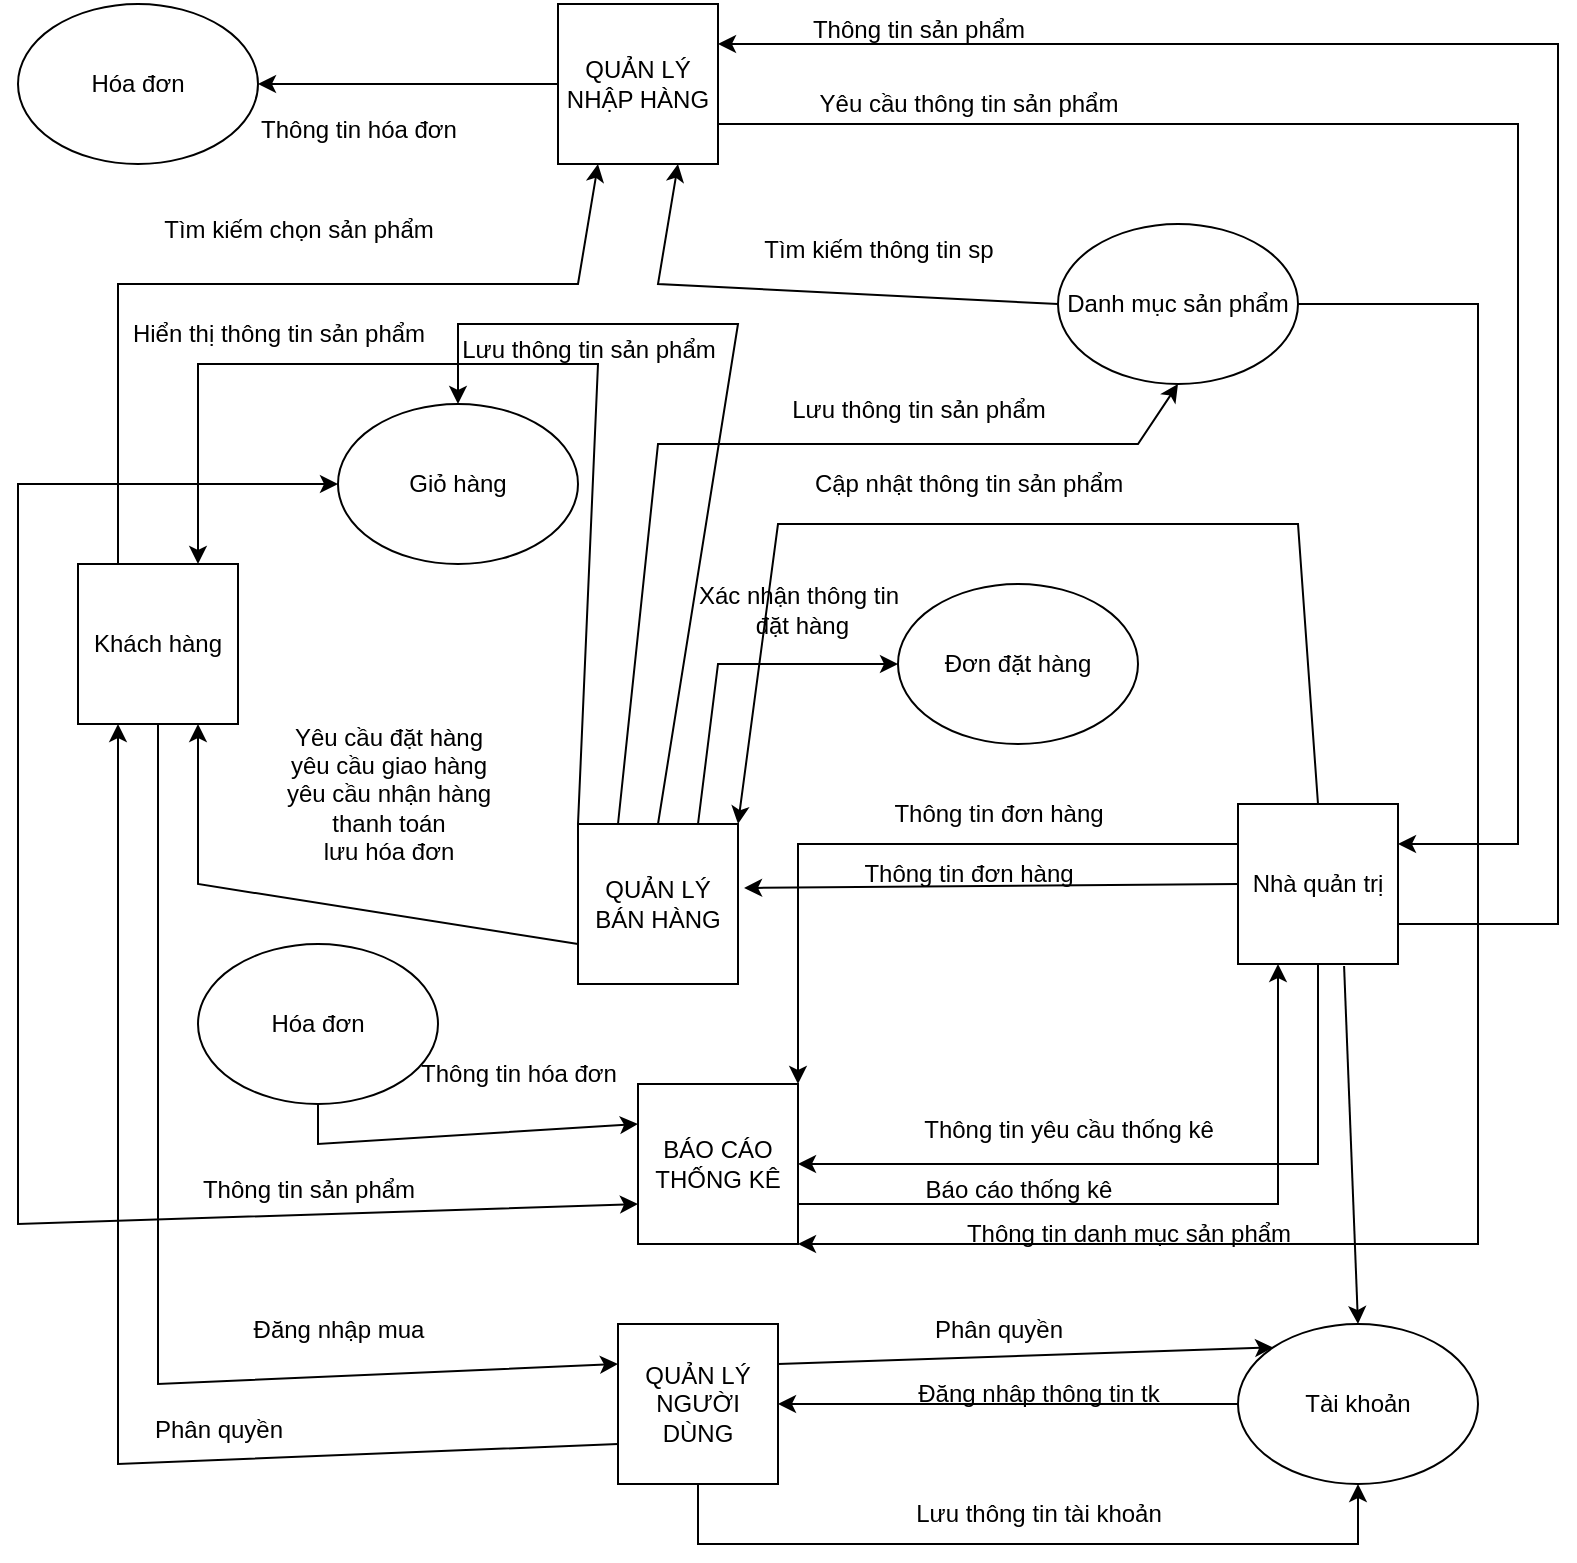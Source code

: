 <mxfile version="24.0.7" type="device">
  <diagram name="Trang-1" id="BeXrtGf_jVVnuz_7ZJmJ">
    <mxGraphModel dx="1956" dy="839" grid="1" gridSize="10" guides="1" tooltips="1" connect="1" arrows="1" fold="1" page="1" pageScale="1" pageWidth="827" pageHeight="1169" math="0" shadow="0">
      <root>
        <mxCell id="0" />
        <mxCell id="1" parent="0" />
        <mxCell id="Gl7qeEk84zV5jjlZmkLD-1" value="Hóa đơn" style="ellipse;whiteSpace=wrap;html=1;" vertex="1" parent="1">
          <mxGeometry x="10" y="20" width="120" height="80" as="geometry" />
        </mxCell>
        <mxCell id="Gl7qeEk84zV5jjlZmkLD-2" value="QUẢN LÝ NHẬP HÀNG" style="whiteSpace=wrap;html=1;aspect=fixed;" vertex="1" parent="1">
          <mxGeometry x="280" y="20" width="80" height="80" as="geometry" />
        </mxCell>
        <mxCell id="Gl7qeEk84zV5jjlZmkLD-4" value="Danh mục sản phẩm" style="ellipse;whiteSpace=wrap;html=1;" vertex="1" parent="1">
          <mxGeometry x="530" y="130" width="120" height="80" as="geometry" />
        </mxCell>
        <mxCell id="Gl7qeEk84zV5jjlZmkLD-5" value="Khách hàng" style="whiteSpace=wrap;html=1;aspect=fixed;" vertex="1" parent="1">
          <mxGeometry x="40" y="300" width="80" height="80" as="geometry" />
        </mxCell>
        <mxCell id="Gl7qeEk84zV5jjlZmkLD-6" value="Giỏ hàng" style="ellipse;whiteSpace=wrap;html=1;" vertex="1" parent="1">
          <mxGeometry x="170" y="220" width="120" height="80" as="geometry" />
        </mxCell>
        <mxCell id="Gl7qeEk84zV5jjlZmkLD-7" value="QUẢN LÝ BÁN HÀNG" style="whiteSpace=wrap;html=1;aspect=fixed;" vertex="1" parent="1">
          <mxGeometry x="290" y="430" width="80" height="80" as="geometry" />
        </mxCell>
        <mxCell id="Gl7qeEk84zV5jjlZmkLD-8" value="BÁO CÁO THỐNG KÊ" style="whiteSpace=wrap;html=1;aspect=fixed;" vertex="1" parent="1">
          <mxGeometry x="320" y="560" width="80" height="80" as="geometry" />
        </mxCell>
        <mxCell id="Gl7qeEk84zV5jjlZmkLD-9" value="QUẢN LÝ NGƯỜI DÙNG" style="whiteSpace=wrap;html=1;aspect=fixed;" vertex="1" parent="1">
          <mxGeometry x="310" y="680" width="80" height="80" as="geometry" />
        </mxCell>
        <mxCell id="Gl7qeEk84zV5jjlZmkLD-10" value="Hóa đơn" style="ellipse;whiteSpace=wrap;html=1;" vertex="1" parent="1">
          <mxGeometry x="100" y="490" width="120" height="80" as="geometry" />
        </mxCell>
        <mxCell id="Gl7qeEk84zV5jjlZmkLD-11" value="Tài khoản" style="ellipse;whiteSpace=wrap;html=1;" vertex="1" parent="1">
          <mxGeometry x="620" y="680" width="120" height="80" as="geometry" />
        </mxCell>
        <mxCell id="Gl7qeEk84zV5jjlZmkLD-12" value="Nhà quản trị" style="whiteSpace=wrap;html=1;aspect=fixed;" vertex="1" parent="1">
          <mxGeometry x="620" y="420" width="80" height="80" as="geometry" />
        </mxCell>
        <mxCell id="Gl7qeEk84zV5jjlZmkLD-13" value="Đơn đặt hàng" style="ellipse;whiteSpace=wrap;html=1;" vertex="1" parent="1">
          <mxGeometry x="450" y="310" width="120" height="80" as="geometry" />
        </mxCell>
        <mxCell id="Gl7qeEk84zV5jjlZmkLD-14" value="" style="endArrow=classic;html=1;rounded=0;exitX=0;exitY=0.5;exitDx=0;exitDy=0;entryX=1;entryY=0.5;entryDx=0;entryDy=0;" edge="1" parent="1" source="Gl7qeEk84zV5jjlZmkLD-2" target="Gl7qeEk84zV5jjlZmkLD-1">
          <mxGeometry width="50" height="50" relative="1" as="geometry">
            <mxPoint x="120" y="200" as="sourcePoint" />
            <mxPoint x="170" y="150" as="targetPoint" />
          </mxGeometry>
        </mxCell>
        <mxCell id="Gl7qeEk84zV5jjlZmkLD-15" value="" style="endArrow=classic;html=1;rounded=0;exitX=1;exitY=0.75;exitDx=0;exitDy=0;entryX=1;entryY=0.25;entryDx=0;entryDy=0;" edge="1" parent="1" source="Gl7qeEk84zV5jjlZmkLD-2" target="Gl7qeEk84zV5jjlZmkLD-12">
          <mxGeometry width="50" height="50" relative="1" as="geometry">
            <mxPoint x="350" y="180" as="sourcePoint" />
            <mxPoint x="400" y="130" as="targetPoint" />
            <Array as="points">
              <mxPoint x="760" y="80" />
              <mxPoint x="760" y="440" />
            </Array>
          </mxGeometry>
        </mxCell>
        <mxCell id="Gl7qeEk84zV5jjlZmkLD-16" value="" style="endArrow=classic;html=1;rounded=0;exitX=0.5;exitY=1;exitDx=0;exitDy=0;entryX=0;entryY=0.25;entryDx=0;entryDy=0;" edge="1" parent="1" source="Gl7qeEk84zV5jjlZmkLD-5" target="Gl7qeEk84zV5jjlZmkLD-9">
          <mxGeometry width="50" height="50" relative="1" as="geometry">
            <mxPoint x="370" y="420" as="sourcePoint" />
            <mxPoint x="420" y="370" as="targetPoint" />
            <Array as="points">
              <mxPoint x="80" y="710" />
            </Array>
          </mxGeometry>
        </mxCell>
        <mxCell id="Gl7qeEk84zV5jjlZmkLD-17" value="" style="endArrow=classic;html=1;rounded=0;exitX=1;exitY=0.25;exitDx=0;exitDy=0;entryX=0;entryY=0;entryDx=0;entryDy=0;" edge="1" parent="1" source="Gl7qeEk84zV5jjlZmkLD-9" target="Gl7qeEk84zV5jjlZmkLD-11">
          <mxGeometry width="50" height="50" relative="1" as="geometry">
            <mxPoint x="370" y="420" as="sourcePoint" />
            <mxPoint x="420" y="370" as="targetPoint" />
            <Array as="points" />
          </mxGeometry>
        </mxCell>
        <mxCell id="Gl7qeEk84zV5jjlZmkLD-18" value="" style="endArrow=classic;html=1;rounded=0;exitX=0;exitY=0.5;exitDx=0;exitDy=0;entryX=1;entryY=0.5;entryDx=0;entryDy=0;" edge="1" parent="1" source="Gl7qeEk84zV5jjlZmkLD-11" target="Gl7qeEk84zV5jjlZmkLD-9">
          <mxGeometry width="50" height="50" relative="1" as="geometry">
            <mxPoint x="520" y="690" as="sourcePoint" />
            <mxPoint x="420" y="370" as="targetPoint" />
          </mxGeometry>
        </mxCell>
        <mxCell id="Gl7qeEk84zV5jjlZmkLD-19" value="" style="endArrow=classic;html=1;rounded=0;exitX=0.5;exitY=1;exitDx=0;exitDy=0;entryX=0.5;entryY=1;entryDx=0;entryDy=0;" edge="1" parent="1" source="Gl7qeEk84zV5jjlZmkLD-9" target="Gl7qeEk84zV5jjlZmkLD-11">
          <mxGeometry width="50" height="50" relative="1" as="geometry">
            <mxPoint x="370" y="420" as="sourcePoint" />
            <mxPoint x="420" y="370" as="targetPoint" />
            <Array as="points">
              <mxPoint x="350" y="790" />
              <mxPoint x="680" y="790" />
            </Array>
          </mxGeometry>
        </mxCell>
        <mxCell id="Gl7qeEk84zV5jjlZmkLD-20" value="" style="endArrow=classic;html=1;rounded=0;exitX=0;exitY=0.75;exitDx=0;exitDy=0;entryX=0.25;entryY=1;entryDx=0;entryDy=0;" edge="1" parent="1" source="Gl7qeEk84zV5jjlZmkLD-9" target="Gl7qeEk84zV5jjlZmkLD-5">
          <mxGeometry width="50" height="50" relative="1" as="geometry">
            <mxPoint x="370" y="420" as="sourcePoint" />
            <mxPoint x="420" y="370" as="targetPoint" />
            <Array as="points">
              <mxPoint x="60" y="750" />
            </Array>
          </mxGeometry>
        </mxCell>
        <mxCell id="Gl7qeEk84zV5jjlZmkLD-21" value="" style="endArrow=classic;html=1;rounded=0;exitX=0.663;exitY=1.013;exitDx=0;exitDy=0;entryX=0.5;entryY=0;entryDx=0;entryDy=0;exitPerimeter=0;" edge="1" parent="1" source="Gl7qeEk84zV5jjlZmkLD-12" target="Gl7qeEk84zV5jjlZmkLD-11">
          <mxGeometry width="50" height="50" relative="1" as="geometry">
            <mxPoint x="370" y="420" as="sourcePoint" />
            <mxPoint x="420" y="370" as="targetPoint" />
          </mxGeometry>
        </mxCell>
        <mxCell id="Gl7qeEk84zV5jjlZmkLD-22" value="" style="endArrow=classic;html=1;rounded=0;exitX=0.75;exitY=0;exitDx=0;exitDy=0;entryX=0;entryY=0.5;entryDx=0;entryDy=0;" edge="1" parent="1" source="Gl7qeEk84zV5jjlZmkLD-7" target="Gl7qeEk84zV5jjlZmkLD-13">
          <mxGeometry width="50" height="50" relative="1" as="geometry">
            <mxPoint x="370" y="420" as="sourcePoint" />
            <mxPoint x="420" y="370" as="targetPoint" />
            <Array as="points">
              <mxPoint x="360" y="350" />
            </Array>
          </mxGeometry>
        </mxCell>
        <mxCell id="Gl7qeEk84zV5jjlZmkLD-23" value="" style="endArrow=classic;html=1;rounded=0;exitX=0.5;exitY=1;exitDx=0;exitDy=0;entryX=0;entryY=0.25;entryDx=0;entryDy=0;" edge="1" parent="1" source="Gl7qeEk84zV5jjlZmkLD-10" target="Gl7qeEk84zV5jjlZmkLD-8">
          <mxGeometry width="50" height="50" relative="1" as="geometry">
            <mxPoint x="370" y="420" as="sourcePoint" />
            <mxPoint x="420" y="370" as="targetPoint" />
            <Array as="points">
              <mxPoint x="160" y="590" />
            </Array>
          </mxGeometry>
        </mxCell>
        <mxCell id="Gl7qeEk84zV5jjlZmkLD-24" value="" style="endArrow=classic;startArrow=classic;html=1;rounded=0;exitX=0;exitY=0.75;exitDx=0;exitDy=0;entryX=0;entryY=0.5;entryDx=0;entryDy=0;" edge="1" parent="1" source="Gl7qeEk84zV5jjlZmkLD-8" target="Gl7qeEk84zV5jjlZmkLD-6">
          <mxGeometry width="50" height="50" relative="1" as="geometry">
            <mxPoint x="370" y="420" as="sourcePoint" />
            <mxPoint x="420" y="370" as="targetPoint" />
            <Array as="points">
              <mxPoint x="10" y="630" />
              <mxPoint x="10" y="260" />
            </Array>
          </mxGeometry>
        </mxCell>
        <mxCell id="Gl7qeEk84zV5jjlZmkLD-25" value="" style="endArrow=classic;html=1;rounded=0;entryX=0.75;entryY=1;entryDx=0;entryDy=0;exitX=0;exitY=0.75;exitDx=0;exitDy=0;" edge="1" parent="1" source="Gl7qeEk84zV5jjlZmkLD-7" target="Gl7qeEk84zV5jjlZmkLD-5">
          <mxGeometry width="50" height="50" relative="1" as="geometry">
            <mxPoint x="310" y="470" as="sourcePoint" />
            <mxPoint x="420" y="370" as="targetPoint" />
            <Array as="points">
              <mxPoint x="100" y="460" />
            </Array>
          </mxGeometry>
        </mxCell>
        <mxCell id="Gl7qeEk84zV5jjlZmkLD-26" value="" style="endArrow=classic;html=1;rounded=0;exitX=0.5;exitY=0;exitDx=0;exitDy=0;entryX=0.5;entryY=0;entryDx=0;entryDy=0;" edge="1" parent="1" source="Gl7qeEk84zV5jjlZmkLD-7" target="Gl7qeEk84zV5jjlZmkLD-6">
          <mxGeometry width="50" height="50" relative="1" as="geometry">
            <mxPoint x="370" y="420" as="sourcePoint" />
            <mxPoint x="420" y="370" as="targetPoint" />
            <Array as="points">
              <mxPoint x="370" y="180" />
              <mxPoint x="230" y="180" />
            </Array>
          </mxGeometry>
        </mxCell>
        <mxCell id="Gl7qeEk84zV5jjlZmkLD-27" value="" style="endArrow=classic;html=1;rounded=0;exitX=0.25;exitY=0;exitDx=0;exitDy=0;entryX=0.5;entryY=1;entryDx=0;entryDy=0;" edge="1" parent="1" source="Gl7qeEk84zV5jjlZmkLD-7" target="Gl7qeEk84zV5jjlZmkLD-4">
          <mxGeometry width="50" height="50" relative="1" as="geometry">
            <mxPoint x="370" y="420" as="sourcePoint" />
            <mxPoint x="420" y="370" as="targetPoint" />
            <Array as="points">
              <mxPoint x="330" y="240" />
              <mxPoint x="570" y="240" />
            </Array>
          </mxGeometry>
        </mxCell>
        <mxCell id="Gl7qeEk84zV5jjlZmkLD-28" value="" style="endArrow=classic;html=1;rounded=0;exitX=0;exitY=0.5;exitDx=0;exitDy=0;entryX=1.038;entryY=0.4;entryDx=0;entryDy=0;entryPerimeter=0;" edge="1" parent="1" source="Gl7qeEk84zV5jjlZmkLD-12" target="Gl7qeEk84zV5jjlZmkLD-7">
          <mxGeometry width="50" height="50" relative="1" as="geometry">
            <mxPoint x="370" y="420" as="sourcePoint" />
            <mxPoint x="420" y="370" as="targetPoint" />
          </mxGeometry>
        </mxCell>
        <mxCell id="Gl7qeEk84zV5jjlZmkLD-30" value="" style="endArrow=classic;html=1;rounded=0;exitX=1;exitY=0.75;exitDx=0;exitDy=0;entryX=0.25;entryY=1;entryDx=0;entryDy=0;" edge="1" parent="1" source="Gl7qeEk84zV5jjlZmkLD-8" target="Gl7qeEk84zV5jjlZmkLD-12">
          <mxGeometry width="50" height="50" relative="1" as="geometry">
            <mxPoint x="370" y="420" as="sourcePoint" />
            <mxPoint x="420" y="370" as="targetPoint" />
            <Array as="points">
              <mxPoint x="640" y="620" />
            </Array>
          </mxGeometry>
        </mxCell>
        <mxCell id="Gl7qeEk84zV5jjlZmkLD-31" value="" style="endArrow=classic;html=1;rounded=0;exitX=1;exitY=0.5;exitDx=0;exitDy=0;entryX=1;entryY=1;entryDx=0;entryDy=0;" edge="1" parent="1" source="Gl7qeEk84zV5jjlZmkLD-4" target="Gl7qeEk84zV5jjlZmkLD-8">
          <mxGeometry width="50" height="50" relative="1" as="geometry">
            <mxPoint x="370" y="420" as="sourcePoint" />
            <mxPoint x="420" y="370" as="targetPoint" />
            <Array as="points">
              <mxPoint x="740" y="170" />
              <mxPoint x="740" y="640" />
            </Array>
          </mxGeometry>
        </mxCell>
        <mxCell id="Gl7qeEk84zV5jjlZmkLD-32" value="" style="endArrow=classic;html=1;rounded=0;exitX=0;exitY=0.25;exitDx=0;exitDy=0;entryX=1;entryY=0;entryDx=0;entryDy=0;" edge="1" parent="1" source="Gl7qeEk84zV5jjlZmkLD-12" target="Gl7qeEk84zV5jjlZmkLD-8">
          <mxGeometry width="50" height="50" relative="1" as="geometry">
            <mxPoint x="370" y="420" as="sourcePoint" />
            <mxPoint x="420" y="370" as="targetPoint" />
            <Array as="points">
              <mxPoint x="400" y="440" />
            </Array>
          </mxGeometry>
        </mxCell>
        <mxCell id="Gl7qeEk84zV5jjlZmkLD-33" value="" style="endArrow=classic;html=1;rounded=0;exitX=0.5;exitY=0;exitDx=0;exitDy=0;entryX=1;entryY=0;entryDx=0;entryDy=0;" edge="1" parent="1" source="Gl7qeEk84zV5jjlZmkLD-12" target="Gl7qeEk84zV5jjlZmkLD-7">
          <mxGeometry width="50" height="50" relative="1" as="geometry">
            <mxPoint x="370" y="420" as="sourcePoint" />
            <mxPoint x="420" y="370" as="targetPoint" />
            <Array as="points">
              <mxPoint x="650" y="280" />
              <mxPoint x="390" y="280" />
            </Array>
          </mxGeometry>
        </mxCell>
        <mxCell id="Gl7qeEk84zV5jjlZmkLD-37" value="" style="endArrow=classic;html=1;rounded=0;exitX=0;exitY=0.5;exitDx=0;exitDy=0;entryX=0.75;entryY=1;entryDx=0;entryDy=0;" edge="1" parent="1" source="Gl7qeEk84zV5jjlZmkLD-4" target="Gl7qeEk84zV5jjlZmkLD-2">
          <mxGeometry width="50" height="50" relative="1" as="geometry">
            <mxPoint x="500" y="160" as="sourcePoint" />
            <mxPoint x="460" y="150" as="targetPoint" />
            <Array as="points">
              <mxPoint x="330" y="160" />
            </Array>
          </mxGeometry>
        </mxCell>
        <mxCell id="Gl7qeEk84zV5jjlZmkLD-38" value="" style="endArrow=classic;html=1;rounded=0;exitX=0.25;exitY=0;exitDx=0;exitDy=0;entryX=0.25;entryY=1;entryDx=0;entryDy=0;" edge="1" parent="1" source="Gl7qeEk84zV5jjlZmkLD-5" target="Gl7qeEk84zV5jjlZmkLD-2">
          <mxGeometry width="50" height="50" relative="1" as="geometry">
            <mxPoint x="370" y="420" as="sourcePoint" />
            <mxPoint x="420" y="370" as="targetPoint" />
            <Array as="points">
              <mxPoint x="60" y="160" />
              <mxPoint x="290" y="160" />
            </Array>
          </mxGeometry>
        </mxCell>
        <mxCell id="Gl7qeEk84zV5jjlZmkLD-39" value="" style="endArrow=classic;html=1;rounded=0;exitX=1;exitY=0.75;exitDx=0;exitDy=0;entryX=1;entryY=0.25;entryDx=0;entryDy=0;" edge="1" parent="1" source="Gl7qeEk84zV5jjlZmkLD-12" target="Gl7qeEk84zV5jjlZmkLD-2">
          <mxGeometry width="50" height="50" relative="1" as="geometry">
            <mxPoint x="370" y="420" as="sourcePoint" />
            <mxPoint x="420" y="370" as="targetPoint" />
            <Array as="points">
              <mxPoint x="780" y="480" />
              <mxPoint x="780" y="40" />
            </Array>
          </mxGeometry>
        </mxCell>
        <mxCell id="Gl7qeEk84zV5jjlZmkLD-40" value="Thông tin hóa đơn" style="text;html=1;align=center;verticalAlign=middle;resizable=0;points=[];autosize=1;strokeColor=none;fillColor=none;" vertex="1" parent="1">
          <mxGeometry x="120" y="68" width="120" height="30" as="geometry" />
        </mxCell>
        <mxCell id="Gl7qeEk84zV5jjlZmkLD-41" value="Thông tin sản phẩm" style="text;html=1;align=center;verticalAlign=middle;resizable=0;points=[];autosize=1;strokeColor=none;fillColor=none;" vertex="1" parent="1">
          <mxGeometry x="395" y="18" width="130" height="30" as="geometry" />
        </mxCell>
        <mxCell id="Gl7qeEk84zV5jjlZmkLD-42" value="Yêu cầu thông tin sản phẩm" style="text;html=1;align=center;verticalAlign=middle;resizable=0;points=[];autosize=1;strokeColor=none;fillColor=none;" vertex="1" parent="1">
          <mxGeometry x="400" y="55" width="170" height="30" as="geometry" />
        </mxCell>
        <mxCell id="Gl7qeEk84zV5jjlZmkLD-43" value="Tìm kiếm thông tin sp" style="text;html=1;align=center;verticalAlign=middle;resizable=0;points=[];autosize=1;strokeColor=none;fillColor=none;" vertex="1" parent="1">
          <mxGeometry x="370" y="128" width="140" height="30" as="geometry" />
        </mxCell>
        <mxCell id="Gl7qeEk84zV5jjlZmkLD-44" value="Tìm kiếm chọn sản phẩm" style="text;html=1;align=center;verticalAlign=middle;resizable=0;points=[];autosize=1;strokeColor=none;fillColor=none;" vertex="1" parent="1">
          <mxGeometry x="70" y="118" width="160" height="30" as="geometry" />
        </mxCell>
        <mxCell id="Gl7qeEk84zV5jjlZmkLD-45" value="" style="endArrow=classic;html=1;rounded=0;exitX=0;exitY=0;exitDx=0;exitDy=0;entryX=0.75;entryY=0;entryDx=0;entryDy=0;" edge="1" parent="1" source="Gl7qeEk84zV5jjlZmkLD-7" target="Gl7qeEk84zV5jjlZmkLD-5">
          <mxGeometry width="50" height="50" relative="1" as="geometry">
            <mxPoint x="220" y="420" as="sourcePoint" />
            <mxPoint x="270" y="370" as="targetPoint" />
            <Array as="points">
              <mxPoint x="300" y="200" />
              <mxPoint x="100" y="200" />
            </Array>
          </mxGeometry>
        </mxCell>
        <mxCell id="Gl7qeEk84zV5jjlZmkLD-46" value="Lưu thông tin sản phẩm" style="text;html=1;align=center;verticalAlign=middle;resizable=0;points=[];autosize=1;strokeColor=none;fillColor=none;" vertex="1" parent="1">
          <mxGeometry x="385" y="208" width="150" height="30" as="geometry" />
        </mxCell>
        <mxCell id="Gl7qeEk84zV5jjlZmkLD-47" value="Thông tin hóa đơn" style="text;html=1;align=center;verticalAlign=middle;resizable=0;points=[];autosize=1;strokeColor=none;fillColor=none;" vertex="1" parent="1">
          <mxGeometry x="200" y="540" width="120" height="30" as="geometry" />
        </mxCell>
        <mxCell id="Gl7qeEk84zV5jjlZmkLD-48" value="Thông tin sản phẩm" style="text;html=1;align=center;verticalAlign=middle;resizable=0;points=[];autosize=1;strokeColor=none;fillColor=none;" vertex="1" parent="1">
          <mxGeometry x="90" y="598" width="130" height="30" as="geometry" />
        </mxCell>
        <mxCell id="Gl7qeEk84zV5jjlZmkLD-49" value="Đăng nhập mua" style="text;html=1;align=center;verticalAlign=middle;resizable=0;points=[];autosize=1;strokeColor=none;fillColor=none;" vertex="1" parent="1">
          <mxGeometry x="115" y="668" width="110" height="30" as="geometry" />
        </mxCell>
        <mxCell id="Gl7qeEk84zV5jjlZmkLD-50" value="Phân quyền" style="text;html=1;align=center;verticalAlign=middle;resizable=0;points=[];autosize=1;strokeColor=none;fillColor=none;" vertex="1" parent="1">
          <mxGeometry x="65" y="718" width="90" height="30" as="geometry" />
        </mxCell>
        <mxCell id="Gl7qeEk84zV5jjlZmkLD-51" value="Lưu thông tin tài khoản" style="text;html=1;align=center;verticalAlign=middle;resizable=0;points=[];autosize=1;strokeColor=none;fillColor=none;" vertex="1" parent="1">
          <mxGeometry x="445" y="760" width="150" height="30" as="geometry" />
        </mxCell>
        <mxCell id="Gl7qeEk84zV5jjlZmkLD-52" value="Đăng nhập thông tin tk" style="text;html=1;align=center;verticalAlign=middle;resizable=0;points=[];autosize=1;strokeColor=none;fillColor=none;" vertex="1" parent="1">
          <mxGeometry x="450" y="700" width="140" height="30" as="geometry" />
        </mxCell>
        <mxCell id="Gl7qeEk84zV5jjlZmkLD-53" value="Phân quyền" style="text;html=1;align=center;verticalAlign=middle;resizable=0;points=[];autosize=1;strokeColor=none;fillColor=none;" vertex="1" parent="1">
          <mxGeometry x="455" y="668" width="90" height="30" as="geometry" />
        </mxCell>
        <mxCell id="Gl7qeEk84zV5jjlZmkLD-54" value="Thông tin danh mục sản phẩm" style="text;html=1;align=center;verticalAlign=middle;resizable=0;points=[];autosize=1;strokeColor=none;fillColor=none;rotation=0;" vertex="1" parent="1">
          <mxGeometry x="470" y="620" width="190" height="30" as="geometry" />
        </mxCell>
        <mxCell id="Gl7qeEk84zV5jjlZmkLD-56" value="Thông tin đơn hàng" style="text;html=1;align=center;verticalAlign=middle;resizable=0;points=[];autosize=1;strokeColor=none;fillColor=none;" vertex="1" parent="1">
          <mxGeometry x="435" y="410" width="130" height="30" as="geometry" />
        </mxCell>
        <mxCell id="Gl7qeEk84zV5jjlZmkLD-57" value="Thông tin đơn hàng" style="text;html=1;align=center;verticalAlign=middle;resizable=0;points=[];autosize=1;strokeColor=none;fillColor=none;" vertex="1" parent="1">
          <mxGeometry x="420" y="440" width="130" height="30" as="geometry" />
        </mxCell>
        <mxCell id="Gl7qeEk84zV5jjlZmkLD-58" value="Báo cáo thống kê" style="text;html=1;align=center;verticalAlign=middle;resizable=0;points=[];autosize=1;strokeColor=none;fillColor=none;" vertex="1" parent="1">
          <mxGeometry x="450" y="598" width="120" height="30" as="geometry" />
        </mxCell>
        <mxCell id="Gl7qeEk84zV5jjlZmkLD-59" value="Thông tin yêu cầu thống kê" style="text;html=1;align=center;verticalAlign=middle;resizable=0;points=[];autosize=1;strokeColor=none;fillColor=none;" vertex="1" parent="1">
          <mxGeometry x="450" y="568" width="170" height="30" as="geometry" />
        </mxCell>
        <mxCell id="Gl7qeEk84zV5jjlZmkLD-60" value="Yêu cầu đặt hàng&lt;br&gt;yêu cầu giao hàng&lt;br&gt;yêu cầu nhận hàng&lt;br&gt;thanh toán&lt;br&gt;lưu hóa đơn" style="text;html=1;align=center;verticalAlign=middle;resizable=0;points=[];autosize=1;strokeColor=none;fillColor=none;" vertex="1" parent="1">
          <mxGeometry x="130" y="370" width="130" height="90" as="geometry" />
        </mxCell>
        <mxCell id="Gl7qeEk84zV5jjlZmkLD-61" value="Hiển thị thông tin sản phẩm" style="text;html=1;align=center;verticalAlign=middle;resizable=0;points=[];autosize=1;strokeColor=none;fillColor=none;" vertex="1" parent="1">
          <mxGeometry x="55" y="170" width="170" height="30" as="geometry" />
        </mxCell>
        <mxCell id="Gl7qeEk84zV5jjlZmkLD-62" value="Lưu thông tin sản phẩm" style="text;html=1;align=center;verticalAlign=middle;resizable=0;points=[];autosize=1;strokeColor=none;fillColor=none;" vertex="1" parent="1">
          <mxGeometry x="220" y="178" width="150" height="30" as="geometry" />
        </mxCell>
        <mxCell id="Gl7qeEk84zV5jjlZmkLD-63" value="Cập nhật thông tin sản phẩm" style="text;html=1;align=center;verticalAlign=middle;resizable=0;points=[];autosize=1;strokeColor=none;fillColor=none;" vertex="1" parent="1">
          <mxGeometry x="395" y="245" width="180" height="30" as="geometry" />
        </mxCell>
        <mxCell id="Gl7qeEk84zV5jjlZmkLD-64" value="Xác nhận thông tin&lt;br&gt;&amp;nbsp;đặt hàng" style="text;html=1;align=center;verticalAlign=middle;resizable=0;points=[];autosize=1;strokeColor=none;fillColor=none;" vertex="1" parent="1">
          <mxGeometry x="340" y="303" width="120" height="40" as="geometry" />
        </mxCell>
        <mxCell id="Gl7qeEk84zV5jjlZmkLD-66" value="" style="endArrow=classic;html=1;rounded=0;exitX=0.5;exitY=1;exitDx=0;exitDy=0;entryX=1;entryY=0.5;entryDx=0;entryDy=0;" edge="1" parent="1" source="Gl7qeEk84zV5jjlZmkLD-12" target="Gl7qeEk84zV5jjlZmkLD-8">
          <mxGeometry width="50" height="50" relative="1" as="geometry">
            <mxPoint x="470" y="490" as="sourcePoint" />
            <mxPoint x="520" y="440" as="targetPoint" />
            <Array as="points">
              <mxPoint x="660" y="600" />
            </Array>
          </mxGeometry>
        </mxCell>
      </root>
    </mxGraphModel>
  </diagram>
</mxfile>
